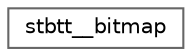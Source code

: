 digraph "Graphical Class Hierarchy"
{
 // LATEX_PDF_SIZE
  bgcolor="transparent";
  edge [fontname=Helvetica,fontsize=10,labelfontname=Helvetica,labelfontsize=10];
  node [fontname=Helvetica,fontsize=10,shape=box,height=0.2,width=0.4];
  rankdir="LR";
  Node0 [label="stbtt__bitmap",height=0.2,width=0.4,color="grey40", fillcolor="white", style="filled",URL="$structstbtt____bitmap.html",tooltip=" "];
}
